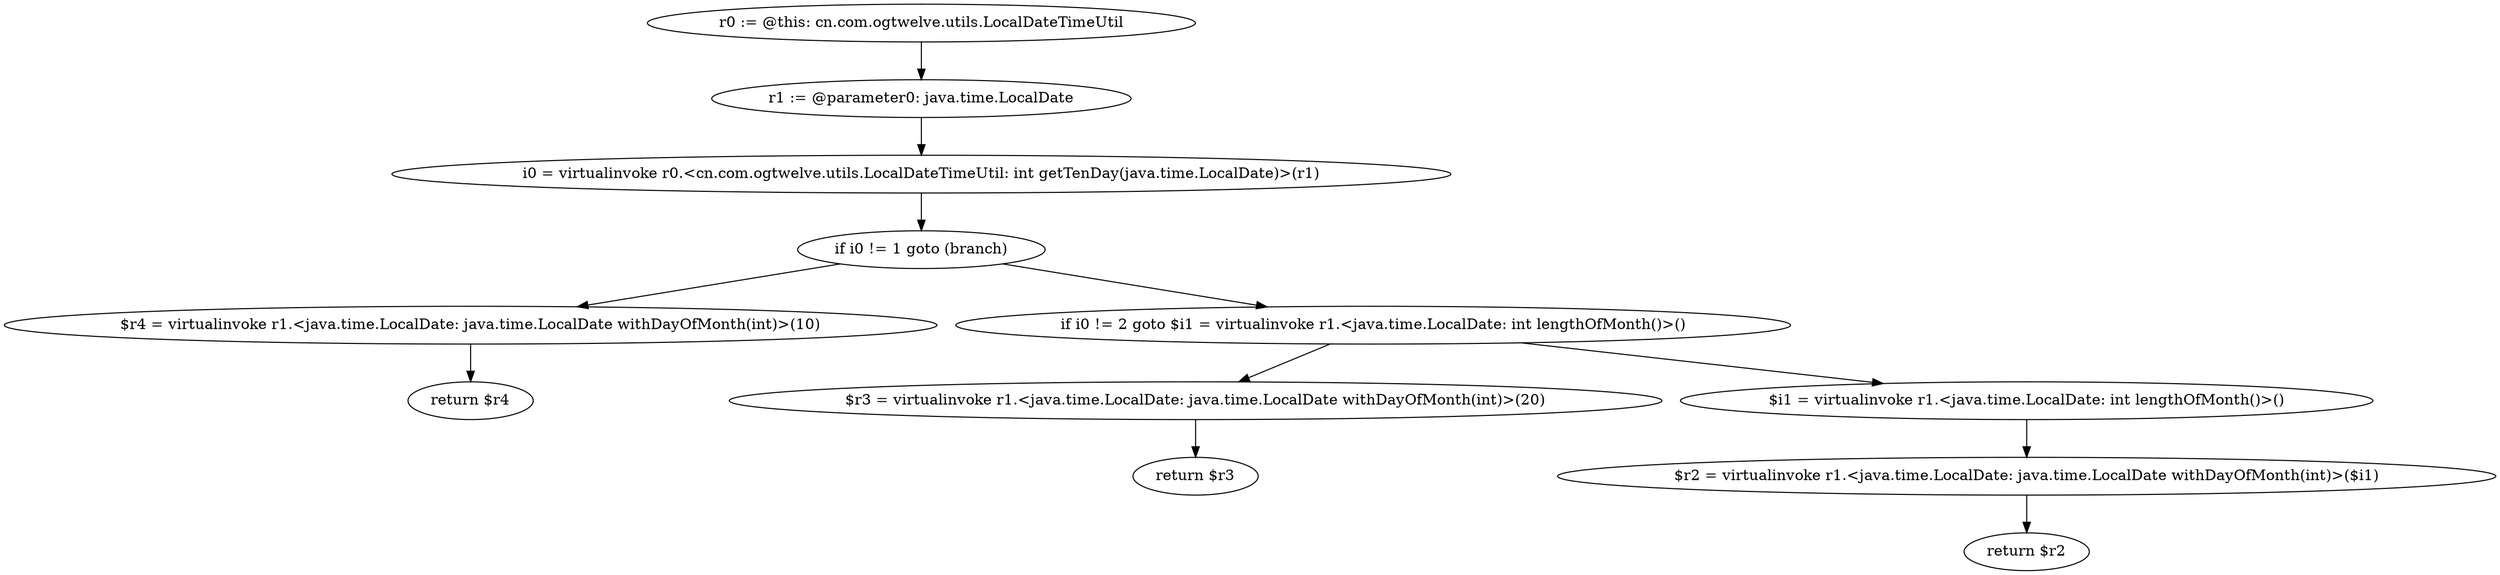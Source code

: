 digraph "unitGraph" {
    "r0 := @this: cn.com.ogtwelve.utils.LocalDateTimeUtil"
    "r1 := @parameter0: java.time.LocalDate"
    "i0 = virtualinvoke r0.<cn.com.ogtwelve.utils.LocalDateTimeUtil: int getTenDay(java.time.LocalDate)>(r1)"
    "if i0 != 1 goto (branch)"
    "$r4 = virtualinvoke r1.<java.time.LocalDate: java.time.LocalDate withDayOfMonth(int)>(10)"
    "return $r4"
    "if i0 != 2 goto $i1 = virtualinvoke r1.<java.time.LocalDate: int lengthOfMonth()>()"
    "$r3 = virtualinvoke r1.<java.time.LocalDate: java.time.LocalDate withDayOfMonth(int)>(20)"
    "return $r3"
    "$i1 = virtualinvoke r1.<java.time.LocalDate: int lengthOfMonth()>()"
    "$r2 = virtualinvoke r1.<java.time.LocalDate: java.time.LocalDate withDayOfMonth(int)>($i1)"
    "return $r2"
    "r0 := @this: cn.com.ogtwelve.utils.LocalDateTimeUtil"->"r1 := @parameter0: java.time.LocalDate";
    "r1 := @parameter0: java.time.LocalDate"->"i0 = virtualinvoke r0.<cn.com.ogtwelve.utils.LocalDateTimeUtil: int getTenDay(java.time.LocalDate)>(r1)";
    "i0 = virtualinvoke r0.<cn.com.ogtwelve.utils.LocalDateTimeUtil: int getTenDay(java.time.LocalDate)>(r1)"->"if i0 != 1 goto (branch)";
    "if i0 != 1 goto (branch)"->"$r4 = virtualinvoke r1.<java.time.LocalDate: java.time.LocalDate withDayOfMonth(int)>(10)";
    "if i0 != 1 goto (branch)"->"if i0 != 2 goto $i1 = virtualinvoke r1.<java.time.LocalDate: int lengthOfMonth()>()";
    "$r4 = virtualinvoke r1.<java.time.LocalDate: java.time.LocalDate withDayOfMonth(int)>(10)"->"return $r4";
    "if i0 != 2 goto $i1 = virtualinvoke r1.<java.time.LocalDate: int lengthOfMonth()>()"->"$r3 = virtualinvoke r1.<java.time.LocalDate: java.time.LocalDate withDayOfMonth(int)>(20)";
    "if i0 != 2 goto $i1 = virtualinvoke r1.<java.time.LocalDate: int lengthOfMonth()>()"->"$i1 = virtualinvoke r1.<java.time.LocalDate: int lengthOfMonth()>()";
    "$r3 = virtualinvoke r1.<java.time.LocalDate: java.time.LocalDate withDayOfMonth(int)>(20)"->"return $r3";
    "$i1 = virtualinvoke r1.<java.time.LocalDate: int lengthOfMonth()>()"->"$r2 = virtualinvoke r1.<java.time.LocalDate: java.time.LocalDate withDayOfMonth(int)>($i1)";
    "$r2 = virtualinvoke r1.<java.time.LocalDate: java.time.LocalDate withDayOfMonth(int)>($i1)"->"return $r2";
}
